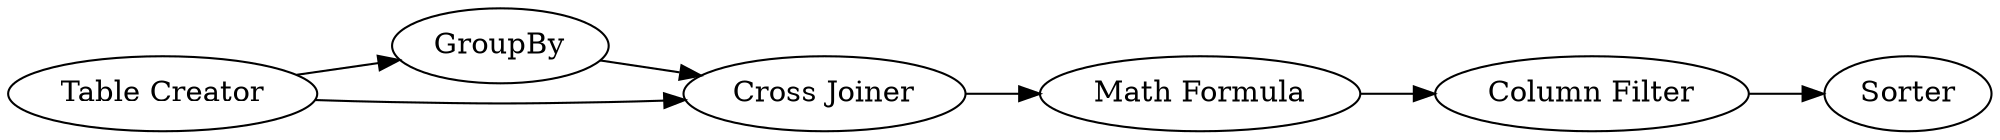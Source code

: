 digraph {
	1 -> 4
	4 -> 5
	2 -> 1
	5 -> 6
	6 -> 7
	2 -> 4
	5 [label="Math Formula"]
	1 [label=GroupBy]
	7 [label=Sorter]
	4 [label="Cross Joiner"]
	6 [label="Column Filter"]
	2 [label="Table Creator"]
	rankdir=LR
}
